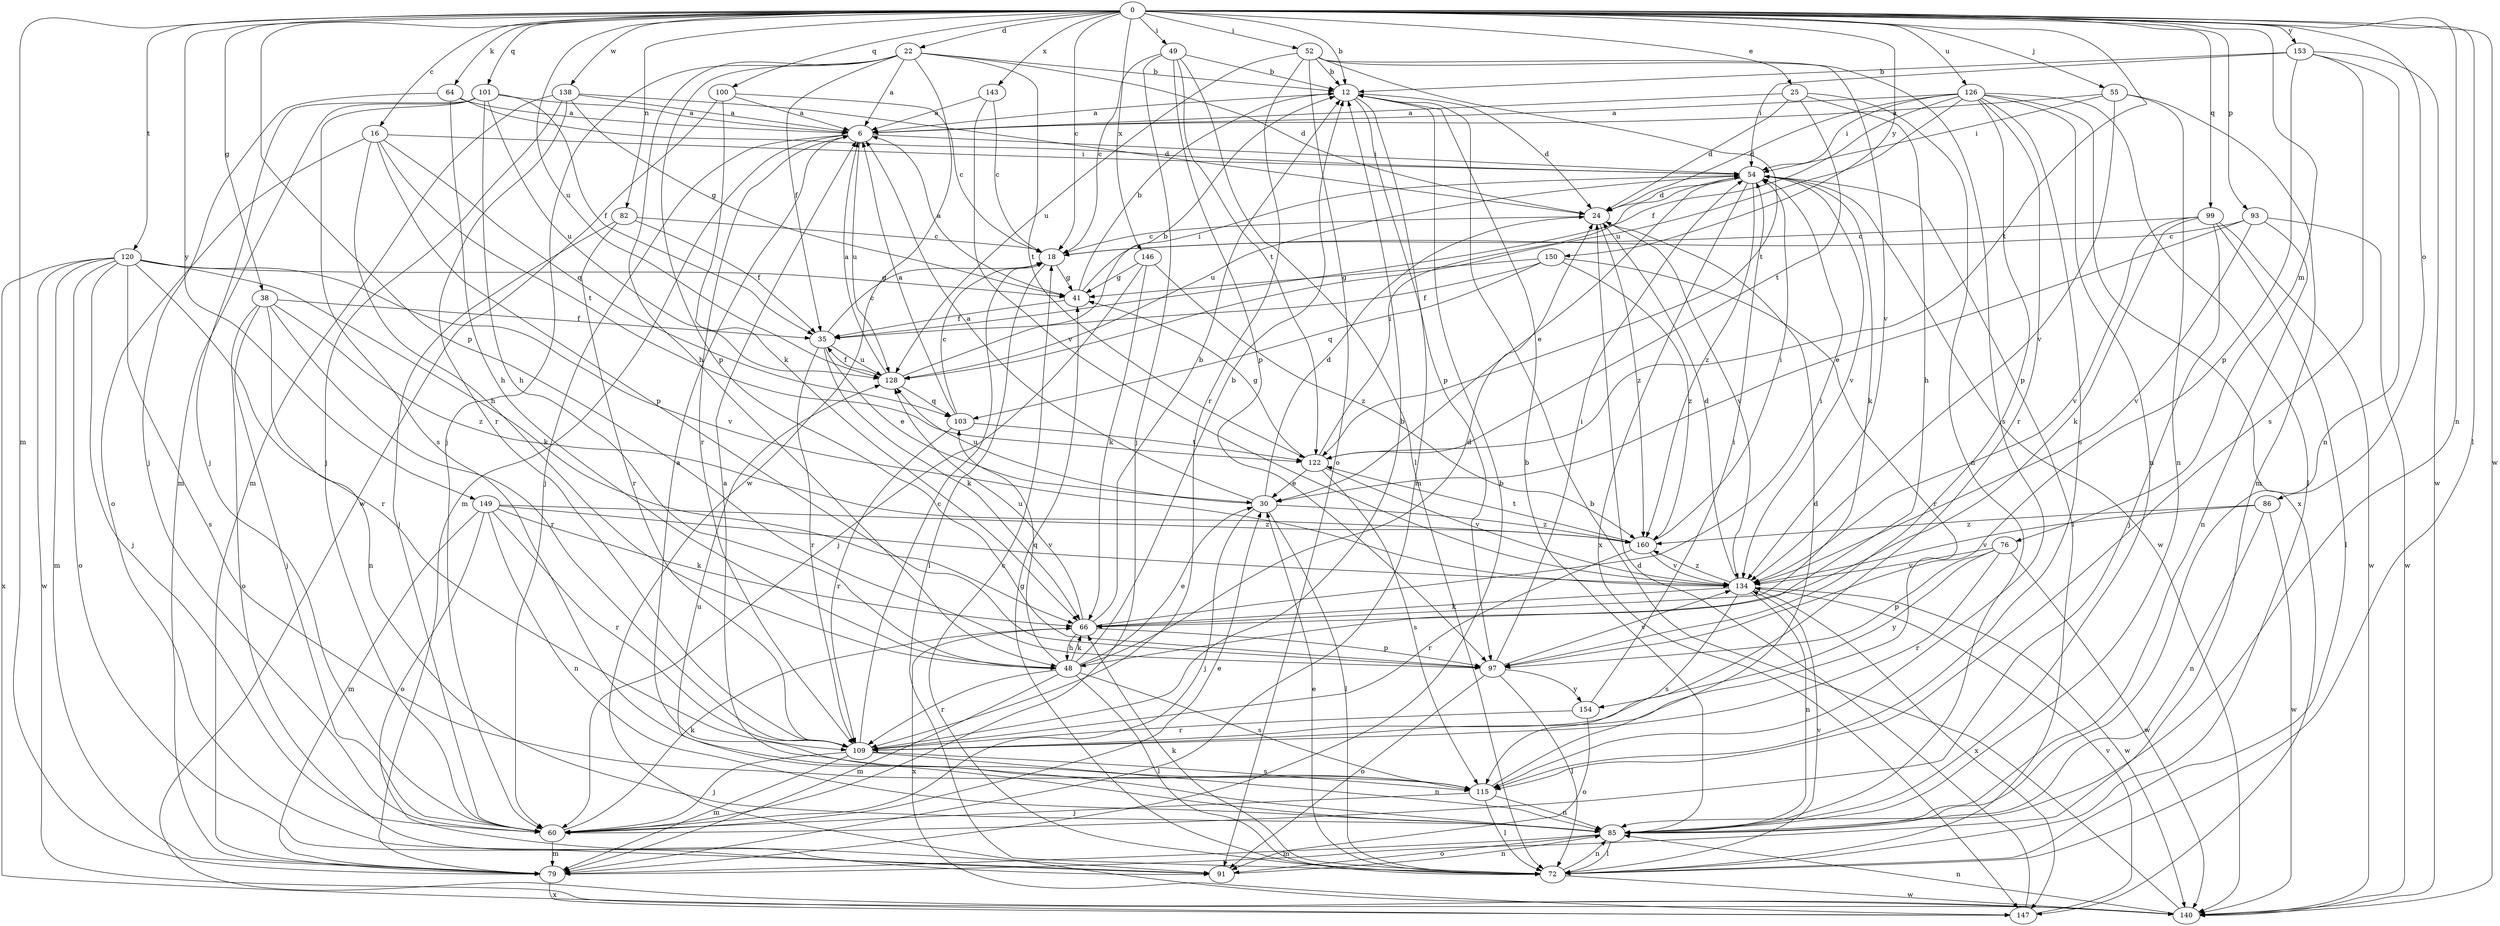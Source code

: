 strict digraph  {
0;
6;
12;
16;
18;
22;
24;
25;
30;
35;
38;
41;
48;
49;
52;
54;
55;
60;
64;
66;
72;
76;
79;
82;
85;
86;
91;
93;
97;
99;
100;
101;
103;
109;
115;
120;
122;
126;
128;
134;
138;
140;
143;
146;
147;
149;
150;
153;
154;
160;
0 -> 12  [label=b];
0 -> 16  [label=c];
0 -> 18  [label=c];
0 -> 22  [label=d];
0 -> 25  [label=e];
0 -> 38  [label=g];
0 -> 49  [label=i];
0 -> 52  [label=i];
0 -> 55  [label=j];
0 -> 64  [label=k];
0 -> 72  [label=l];
0 -> 76  [label=m];
0 -> 79  [label=m];
0 -> 82  [label=n];
0 -> 85  [label=n];
0 -> 86  [label=o];
0 -> 93  [label=p];
0 -> 97  [label=p];
0 -> 99  [label=q];
0 -> 100  [label=q];
0 -> 101  [label=q];
0 -> 120  [label=t];
0 -> 122  [label=t];
0 -> 126  [label=u];
0 -> 128  [label=u];
0 -> 138  [label=w];
0 -> 140  [label=w];
0 -> 143  [label=x];
0 -> 146  [label=x];
0 -> 149  [label=y];
0 -> 150  [label=y];
0 -> 153  [label=y];
6 -> 54  [label=i];
6 -> 60  [label=j];
6 -> 79  [label=m];
6 -> 109  [label=r];
6 -> 128  [label=u];
12 -> 6  [label=a];
12 -> 24  [label=d];
12 -> 79  [label=m];
12 -> 97  [label=p];
16 -> 48  [label=h];
16 -> 54  [label=i];
16 -> 91  [label=o];
16 -> 97  [label=p];
16 -> 103  [label=q];
16 -> 122  [label=t];
18 -> 41  [label=g];
18 -> 72  [label=l];
22 -> 6  [label=a];
22 -> 12  [label=b];
22 -> 24  [label=d];
22 -> 35  [label=f];
22 -> 48  [label=h];
22 -> 60  [label=j];
22 -> 97  [label=p];
22 -> 122  [label=t];
22 -> 140  [label=w];
24 -> 18  [label=c];
24 -> 134  [label=v];
24 -> 160  [label=z];
25 -> 6  [label=a];
25 -> 24  [label=d];
25 -> 48  [label=h];
25 -> 85  [label=n];
25 -> 122  [label=t];
30 -> 6  [label=a];
30 -> 24  [label=d];
30 -> 60  [label=j];
30 -> 72  [label=l];
30 -> 128  [label=u];
30 -> 160  [label=z];
35 -> 18  [label=c];
35 -> 30  [label=e];
35 -> 66  [label=k];
35 -> 109  [label=r];
35 -> 128  [label=u];
38 -> 35  [label=f];
38 -> 60  [label=j];
38 -> 85  [label=n];
38 -> 91  [label=o];
38 -> 109  [label=r];
38 -> 160  [label=z];
41 -> 6  [label=a];
41 -> 12  [label=b];
41 -> 35  [label=f];
41 -> 54  [label=i];
48 -> 12  [label=b];
48 -> 24  [label=d];
48 -> 30  [label=e];
48 -> 66  [label=k];
48 -> 72  [label=l];
48 -> 79  [label=m];
48 -> 103  [label=q];
48 -> 109  [label=r];
48 -> 115  [label=s];
49 -> 12  [label=b];
49 -> 18  [label=c];
49 -> 60  [label=j];
49 -> 72  [label=l];
49 -> 97  [label=p];
49 -> 122  [label=t];
52 -> 12  [label=b];
52 -> 91  [label=o];
52 -> 109  [label=r];
52 -> 115  [label=s];
52 -> 122  [label=t];
52 -> 128  [label=u];
52 -> 134  [label=v];
54 -> 24  [label=d];
54 -> 30  [label=e];
54 -> 66  [label=k];
54 -> 128  [label=u];
54 -> 134  [label=v];
54 -> 140  [label=w];
54 -> 147  [label=x];
54 -> 160  [label=z];
55 -> 6  [label=a];
55 -> 54  [label=i];
55 -> 79  [label=m];
55 -> 85  [label=n];
55 -> 134  [label=v];
60 -> 30  [label=e];
60 -> 66  [label=k];
60 -> 79  [label=m];
64 -> 6  [label=a];
64 -> 48  [label=h];
64 -> 54  [label=i];
64 -> 60  [label=j];
66 -> 12  [label=b];
66 -> 48  [label=h];
66 -> 54  [label=i];
66 -> 97  [label=p];
66 -> 128  [label=u];
66 -> 147  [label=x];
72 -> 18  [label=c];
72 -> 30  [label=e];
72 -> 41  [label=g];
72 -> 54  [label=i];
72 -> 66  [label=k];
72 -> 85  [label=n];
72 -> 134  [label=v];
72 -> 140  [label=w];
76 -> 97  [label=p];
76 -> 109  [label=r];
76 -> 134  [label=v];
76 -> 140  [label=w];
76 -> 154  [label=y];
79 -> 12  [label=b];
79 -> 147  [label=x];
82 -> 18  [label=c];
82 -> 35  [label=f];
82 -> 60  [label=j];
82 -> 109  [label=r];
85 -> 6  [label=a];
85 -> 12  [label=b];
85 -> 72  [label=l];
85 -> 79  [label=m];
85 -> 91  [label=o];
85 -> 128  [label=u];
86 -> 85  [label=n];
86 -> 134  [label=v];
86 -> 140  [label=w];
86 -> 160  [label=z];
91 -> 85  [label=n];
93 -> 18  [label=c];
93 -> 30  [label=e];
93 -> 85  [label=n];
93 -> 134  [label=v];
93 -> 140  [label=w];
97 -> 54  [label=i];
97 -> 72  [label=l];
97 -> 91  [label=o];
97 -> 134  [label=v];
97 -> 154  [label=y];
99 -> 18  [label=c];
99 -> 60  [label=j];
99 -> 66  [label=k];
99 -> 72  [label=l];
99 -> 134  [label=v];
99 -> 140  [label=w];
100 -> 6  [label=a];
100 -> 18  [label=c];
100 -> 66  [label=k];
100 -> 140  [label=w];
101 -> 6  [label=a];
101 -> 35  [label=f];
101 -> 48  [label=h];
101 -> 60  [label=j];
101 -> 79  [label=m];
101 -> 115  [label=s];
101 -> 128  [label=u];
103 -> 6  [label=a];
103 -> 18  [label=c];
103 -> 109  [label=r];
103 -> 122  [label=t];
109 -> 12  [label=b];
109 -> 18  [label=c];
109 -> 60  [label=j];
109 -> 79  [label=m];
109 -> 85  [label=n];
109 -> 115  [label=s];
115 -> 6  [label=a];
115 -> 24  [label=d];
115 -> 60  [label=j];
115 -> 72  [label=l];
115 -> 85  [label=n];
120 -> 41  [label=g];
120 -> 60  [label=j];
120 -> 66  [label=k];
120 -> 79  [label=m];
120 -> 91  [label=o];
120 -> 109  [label=r];
120 -> 115  [label=s];
120 -> 134  [label=v];
120 -> 140  [label=w];
120 -> 147  [label=x];
122 -> 30  [label=e];
122 -> 41  [label=g];
122 -> 54  [label=i];
122 -> 115  [label=s];
122 -> 134  [label=v];
126 -> 6  [label=a];
126 -> 24  [label=d];
126 -> 35  [label=f];
126 -> 54  [label=i];
126 -> 72  [label=l];
126 -> 85  [label=n];
126 -> 97  [label=p];
126 -> 109  [label=r];
126 -> 115  [label=s];
126 -> 128  [label=u];
126 -> 147  [label=x];
128 -> 6  [label=a];
128 -> 12  [label=b];
128 -> 35  [label=f];
128 -> 103  [label=q];
134 -> 24  [label=d];
134 -> 66  [label=k];
134 -> 85  [label=n];
134 -> 115  [label=s];
134 -> 140  [label=w];
134 -> 147  [label=x];
134 -> 160  [label=z];
138 -> 6  [label=a];
138 -> 24  [label=d];
138 -> 41  [label=g];
138 -> 60  [label=j];
138 -> 79  [label=m];
138 -> 109  [label=r];
140 -> 12  [label=b];
140 -> 85  [label=n];
143 -> 6  [label=a];
143 -> 18  [label=c];
143 -> 134  [label=v];
146 -> 41  [label=g];
146 -> 60  [label=j];
146 -> 66  [label=k];
146 -> 160  [label=z];
147 -> 24  [label=d];
147 -> 134  [label=v];
149 -> 66  [label=k];
149 -> 79  [label=m];
149 -> 85  [label=n];
149 -> 91  [label=o];
149 -> 109  [label=r];
149 -> 134  [label=v];
149 -> 160  [label=z];
150 -> 35  [label=f];
150 -> 41  [label=g];
150 -> 103  [label=q];
150 -> 109  [label=r];
150 -> 160  [label=z];
153 -> 12  [label=b];
153 -> 54  [label=i];
153 -> 85  [label=n];
153 -> 97  [label=p];
153 -> 115  [label=s];
153 -> 140  [label=w];
154 -> 54  [label=i];
154 -> 91  [label=o];
154 -> 109  [label=r];
160 -> 54  [label=i];
160 -> 109  [label=r];
160 -> 122  [label=t];
160 -> 134  [label=v];
}
